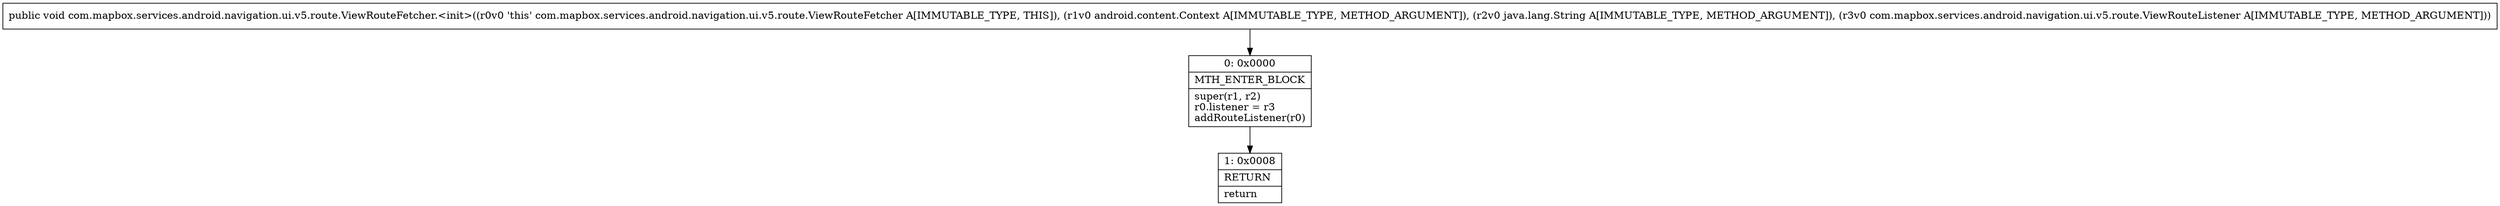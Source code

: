 digraph "CFG forcom.mapbox.services.android.navigation.ui.v5.route.ViewRouteFetcher.\<init\>(Landroid\/content\/Context;Ljava\/lang\/String;Lcom\/mapbox\/services\/android\/navigation\/ui\/v5\/route\/ViewRouteListener;)V" {
Node_0 [shape=record,label="{0\:\ 0x0000|MTH_ENTER_BLOCK\l|super(r1, r2)\lr0.listener = r3\laddRouteListener(r0)\l}"];
Node_1 [shape=record,label="{1\:\ 0x0008|RETURN\l|return\l}"];
MethodNode[shape=record,label="{public void com.mapbox.services.android.navigation.ui.v5.route.ViewRouteFetcher.\<init\>((r0v0 'this' com.mapbox.services.android.navigation.ui.v5.route.ViewRouteFetcher A[IMMUTABLE_TYPE, THIS]), (r1v0 android.content.Context A[IMMUTABLE_TYPE, METHOD_ARGUMENT]), (r2v0 java.lang.String A[IMMUTABLE_TYPE, METHOD_ARGUMENT]), (r3v0 com.mapbox.services.android.navigation.ui.v5.route.ViewRouteListener A[IMMUTABLE_TYPE, METHOD_ARGUMENT])) }"];
MethodNode -> Node_0;
Node_0 -> Node_1;
}

